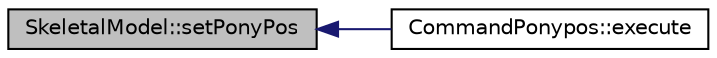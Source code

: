 digraph "SkeletalModel::setPonyPos"
{
 // INTERACTIVE_SVG=YES
  edge [fontname="Helvetica",fontsize="10",labelfontname="Helvetica",labelfontsize="10"];
  node [fontname="Helvetica",fontsize="10",shape=record];
  rankdir="LR";
  Node1 [label="SkeletalModel::setPonyPos",height=0.2,width=0.4,color="black", fillcolor="grey75", style="filled" fontcolor="black"];
  Node1 -> Node2 [dir="back",color="midnightblue",fontsize="10",style="solid",fontname="Helvetica"];
  Node2 [label="CommandPonypos::execute",height=0.2,width=0.4,color="black", fillcolor="white", style="filled",URL="$class_command_ponypos.html#af46b2c7f2aeb403e92f7665a92dc5f5a"];
}
